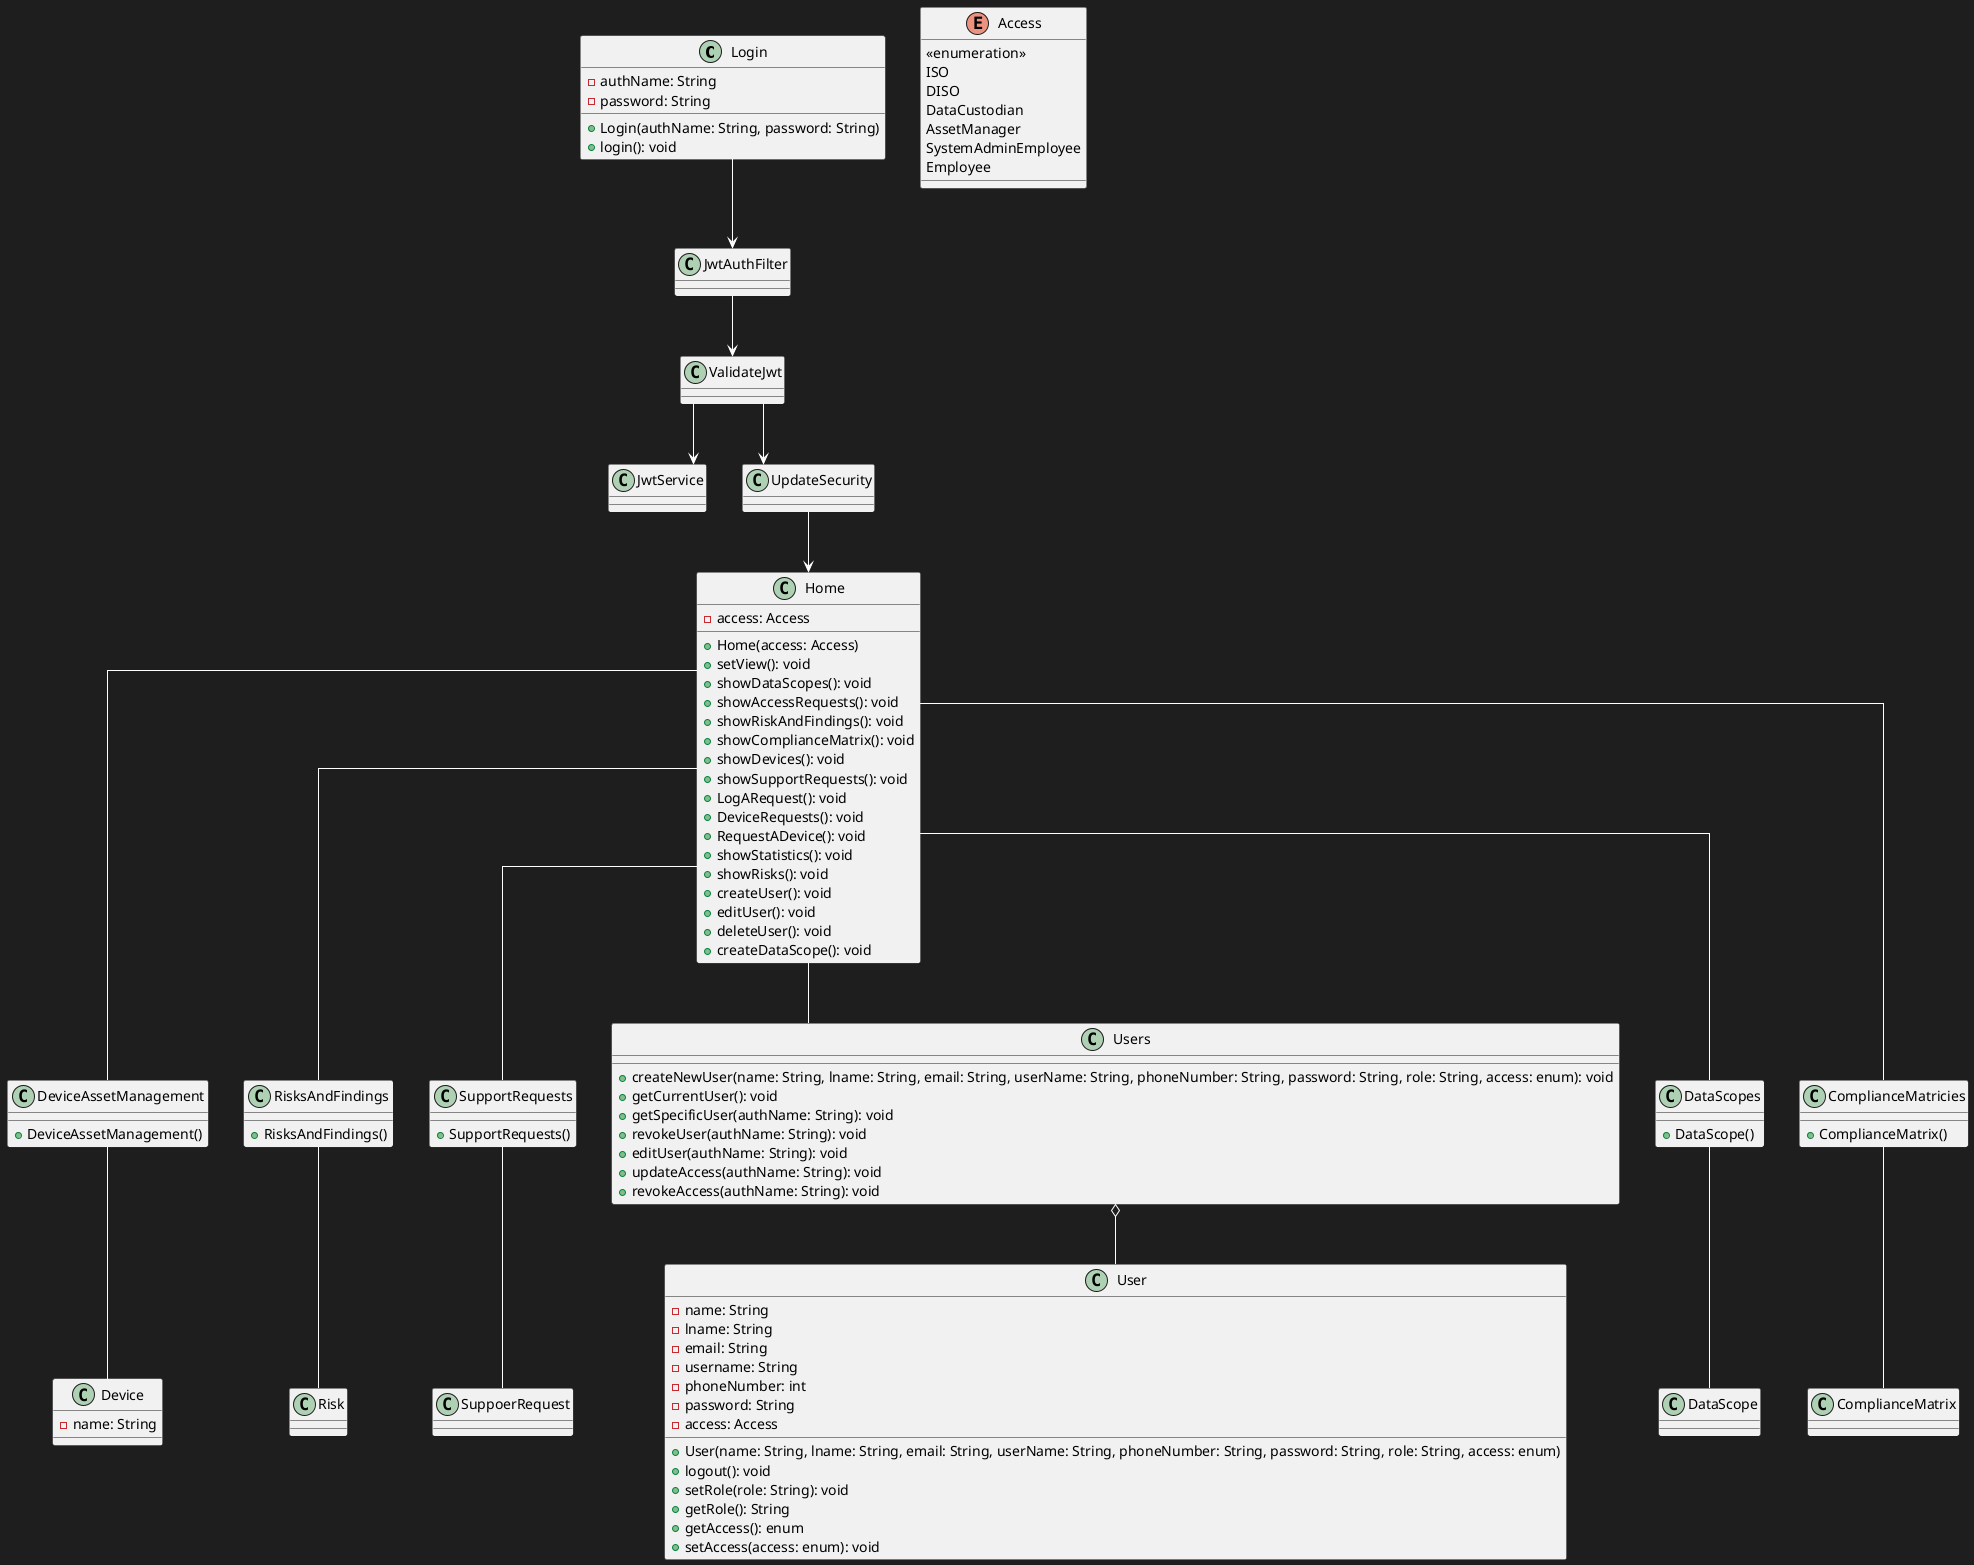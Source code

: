 @startuml ClassDiagram
skinparam backgroundColor #1e1e1e
skinparam linetype ortho
left to right direction
top to bottom direction

Login --> JwtAuthFilter #line:white;text:white
JwtAuthFilter --> ValidateJwt #line:white;text:white
ValidateJwt --> JwtService #line:white;text:white
ValidateJwt --> UpdateSecurity #line:white;text:white
UpdateSecurity --> Home #line:white;text:white
Home -- DeviceAssetManagement #line:white;text:white
Home -- RisksAndFindings #line:white;text:white
Home -- SupportRequests #line:white;text:white
Home -- Users #line:white;text:white
Home -- DataScopes #line:white;text:white
Users o-- User #line:white;text:white
Home -- ComplianceMatricies #line:white;text:white
DeviceAssetManagement -- Device #line:white;text:white
RisksAndFindings -- Risk #line:white;text:white
SupportRequests -- SuppoerRequest #line:white;text:white
DataScopes -- DataScope #line:white;text:white
ComplianceMatricies -- ComplianceMatrix #line:white;text:white

class Login {
  - authName: String
  - password: String
  + Login(authName: String, password: String)
  + login(): void
}

class Home {
  - access: Access
  + Home(access: Access)
  + setView(): void
  + showDataScopes(): void
  + showAccessRequests(): void
  + showRiskAndFindings(): void
  + showComplianceMatrix(): void
  + showDevices(): void
  + showSupportRequests(): void
  + LogARequest(): void
  + DeviceRequests(): void
  + RequestADevice(): void
  + showStatistics(): void
  + showRisks(): void
  + createUser(): void
  + editUser(): void
  + deleteUser(): void
  + createDataScope(): void
}

class DeviceAssetManagement {
  + DeviceAssetManagement()
}

class DataScopes {
  + DataScope()
}

class RisksAndFindings {
  + RisksAndFindings()
}

class SupportRequests {
  + SupportRequests()
}

class ComplianceMatricies {
  + ComplianceMatrix()
}

class Users {
  + createNewUser(name: String, lname: String, email: String, userName: String, phoneNumber: String, password: String, role: String, access: enum): void
  + getCurrentUser(): void 
  + getSpecificUser(authName: String): void
  + revokeUser(authName: String): void
  + editUser(authName: String): void
  '+ addAccess()
  + updateAccess(authName: String): void
  + revokeAccess(authName: String): void
}

class User {
  - name: String 
  - lname: String 
  - email: String
  - username: String 
  - phoneNumber: int 
  - password: String 
  - access: Access    
  + User(name: String, lname: String, email: String, userName: String, phoneNumber: String, password: String, role: String, access: enum)
  + logout(): void
  + setRole(role: String): void
  + getRole(): String
  + getAccess(): enum
  + setAccess(access: enum): void
}

class Device {
  - name: String
}

enum Access {
  <<enumeration>>
  ISO
  DISO
  DataCustodian
  AssetManager
  SystemAdminEmployee
  Employee
}
@enduml
